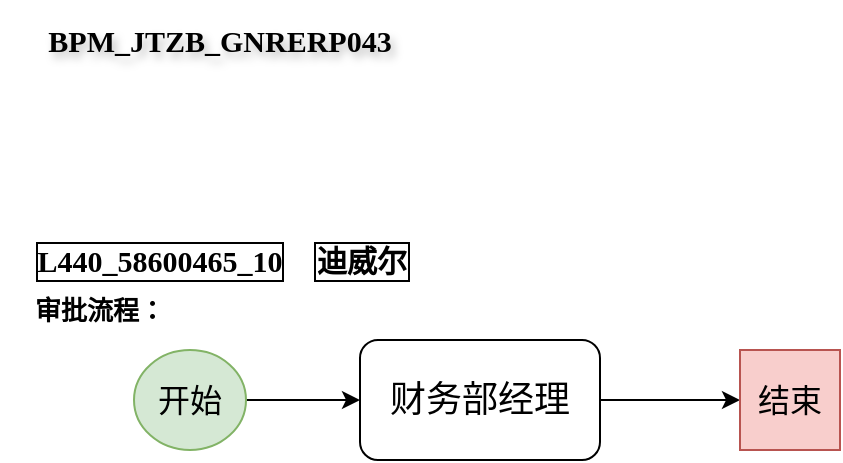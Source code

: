<mxfile version="26.0.16">
  <diagram id="C5RBs43oDa-KdzZeNtuy" name="Page-1">
    <mxGraphModel dx="1194" dy="708" grid="1" gridSize="10" guides="1" tooltips="1" connect="1" arrows="1" fold="1" page="1" pageScale="1" pageWidth="1169" pageHeight="827" math="0" shadow="0">
      <root>
        <mxCell id="WIyWlLk6GJQsqaUBKTNV-0" />
        <mxCell id="WIyWlLk6GJQsqaUBKTNV-1" parent="WIyWlLk6GJQsqaUBKTNV-0" />
        <mxCell id="pftTVOW5zMtByHvlVVlK-6" value="" style="edgeStyle=orthogonalEdgeStyle;rounded=0;orthogonalLoop=1;jettySize=auto;html=1;entryX=0;entryY=0.5;entryDx=0;entryDy=0;" parent="WIyWlLk6GJQsqaUBKTNV-1" source="pftTVOW5zMtByHvlVVlK-7" target="pftTVOW5zMtByHvlVVlK-9" edge="1">
          <mxGeometry relative="1" as="geometry">
            <mxPoint x="153" y="200" as="targetPoint" />
          </mxGeometry>
        </mxCell>
        <mxCell id="pftTVOW5zMtByHvlVVlK-7" value="&lt;font style=&quot;font-size: 16px;&quot;&gt;开始&lt;/font&gt;" style="ellipse;whiteSpace=wrap;html=1;fillColor=#d5e8d4;strokeColor=#82b366;" parent="WIyWlLk6GJQsqaUBKTNV-1" vertex="1">
          <mxGeometry x="67" y="175" width="56" height="50" as="geometry" />
        </mxCell>
        <mxCell id="9KfV7tmgJFwnjuplWD5o-0" value="" style="edgeStyle=orthogonalEdgeStyle;rounded=0;orthogonalLoop=1;jettySize=auto;html=1;" parent="WIyWlLk6GJQsqaUBKTNV-1" source="pftTVOW5zMtByHvlVVlK-9" target="pftTVOW5zMtByHvlVVlK-10" edge="1">
          <mxGeometry relative="1" as="geometry" />
        </mxCell>
        <mxCell id="pftTVOW5zMtByHvlVVlK-9" value="&lt;font style=&quot;font-size: 18px;&quot;&gt;财务部经理&lt;/font&gt;" style="rounded=1;whiteSpace=wrap;html=1;fontSize=12;glass=0;strokeWidth=1;shadow=0;" parent="WIyWlLk6GJQsqaUBKTNV-1" vertex="1">
          <mxGeometry x="180" y="170" width="120" height="60" as="geometry" />
        </mxCell>
        <mxCell id="pftTVOW5zMtByHvlVVlK-10" value="&lt;font style=&quot;font-size: 16px;&quot;&gt;结束&lt;/font&gt;" style="whiteSpace=wrap;html=1;aspect=fixed;fillColor=#f8cecc;strokeColor=#b85450;" parent="WIyWlLk6GJQsqaUBKTNV-1" vertex="1">
          <mxGeometry x="370" y="175" width="50" height="50" as="geometry" />
        </mxCell>
        <mxCell id="pftTVOW5zMtByHvlVVlK-11" value="BPM_JTZB_GNRERP043" style="text;html=1;align=center;verticalAlign=middle;whiteSpace=wrap;rounded=0;fontStyle=1;fontFamily=Verdana;fontSize=15;labelBorderColor=none;labelBackgroundColor=none;textShadow=1;" parent="WIyWlLk6GJQsqaUBKTNV-1" vertex="1">
          <mxGeometry width="220" height="40" as="geometry" />
        </mxCell>
        <mxCell id="pftTVOW5zMtByHvlVVlK-12" value="L440_58600465_10" style="text;html=1;align=center;verticalAlign=middle;whiteSpace=wrap;rounded=0;fontStyle=1;fontFamily=Times New Roman;fontSize=15;labelBackgroundColor=none;labelBorderColor=default;" parent="WIyWlLk6GJQsqaUBKTNV-1" vertex="1">
          <mxGeometry x="10" y="110" width="140" height="40" as="geometry" />
        </mxCell>
        <mxCell id="pftTVOW5zMtByHvlVVlK-13" value="迪威尔" style="text;html=1;align=center;verticalAlign=middle;whiteSpace=wrap;rounded=0;fontStyle=1;fontFamily=Times New Roman;fontSize=15;labelBorderColor=default;" parent="WIyWlLk6GJQsqaUBKTNV-1" vertex="1">
          <mxGeometry x="153" y="110" width="56" height="40" as="geometry" />
        </mxCell>
        <mxCell id="pftTVOW5zMtByHvlVVlK-15" value="审批流程：" style="text;html=1;align=center;verticalAlign=middle;whiteSpace=wrap;rounded=0;fontStyle=1;fontFamily=Times New Roman;fontSize=13;textShadow=0;" parent="WIyWlLk6GJQsqaUBKTNV-1" vertex="1">
          <mxGeometry x="10" y="135" width="80" height="40" as="geometry" />
        </mxCell>
      </root>
    </mxGraphModel>
  </diagram>
</mxfile>

